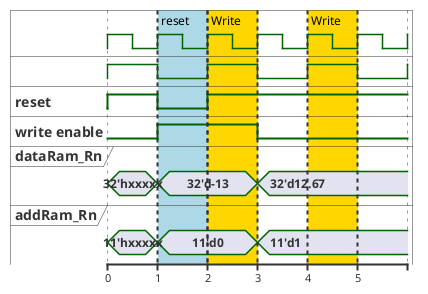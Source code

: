 @startuml ram_timming
clock clk with period 1
clock clk_slow with period 2
binary "reset" as rst
binary "write enable" as we
concise "dataRam_Rn" as drn
concise "addRam_Rn" as adrn 


@1 as :rs
@2 as :re
@2 as :ws1
@3 as :we1
@4 as :ws2
@5 as :we2

@0
rst is high
drn is "32'hxxxxx"
adrn is "11'hxxxxx"
@1
rst is low
@2
rst is high
@1
we is high
drn is "32'd-13"
adrn is "11'd0"
@3
we is low
drn is "32'd12.67"
adrn is "11'd1"
@5
we is slow

highlight :rs to :re #lightBlue:reset
highlight :ws1 to :we1 #Gold:Write
highlight :ws2 to :we2 #Gold:Write

@enduml